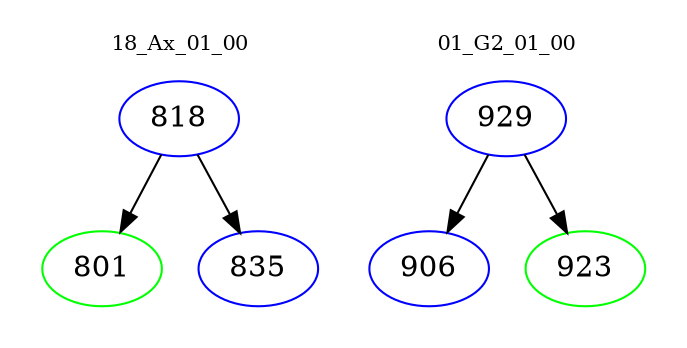 digraph{
subgraph cluster_0 {
color = white
label = "18_Ax_01_00";
fontsize=10;
T0_818 [label="818", color="blue"]
T0_818 -> T0_801 [color="black"]
T0_801 [label="801", color="green"]
T0_818 -> T0_835 [color="black"]
T0_835 [label="835", color="blue"]
}
subgraph cluster_1 {
color = white
label = "01_G2_01_00";
fontsize=10;
T1_929 [label="929", color="blue"]
T1_929 -> T1_906 [color="black"]
T1_906 [label="906", color="blue"]
T1_929 -> T1_923 [color="black"]
T1_923 [label="923", color="green"]
}
}

